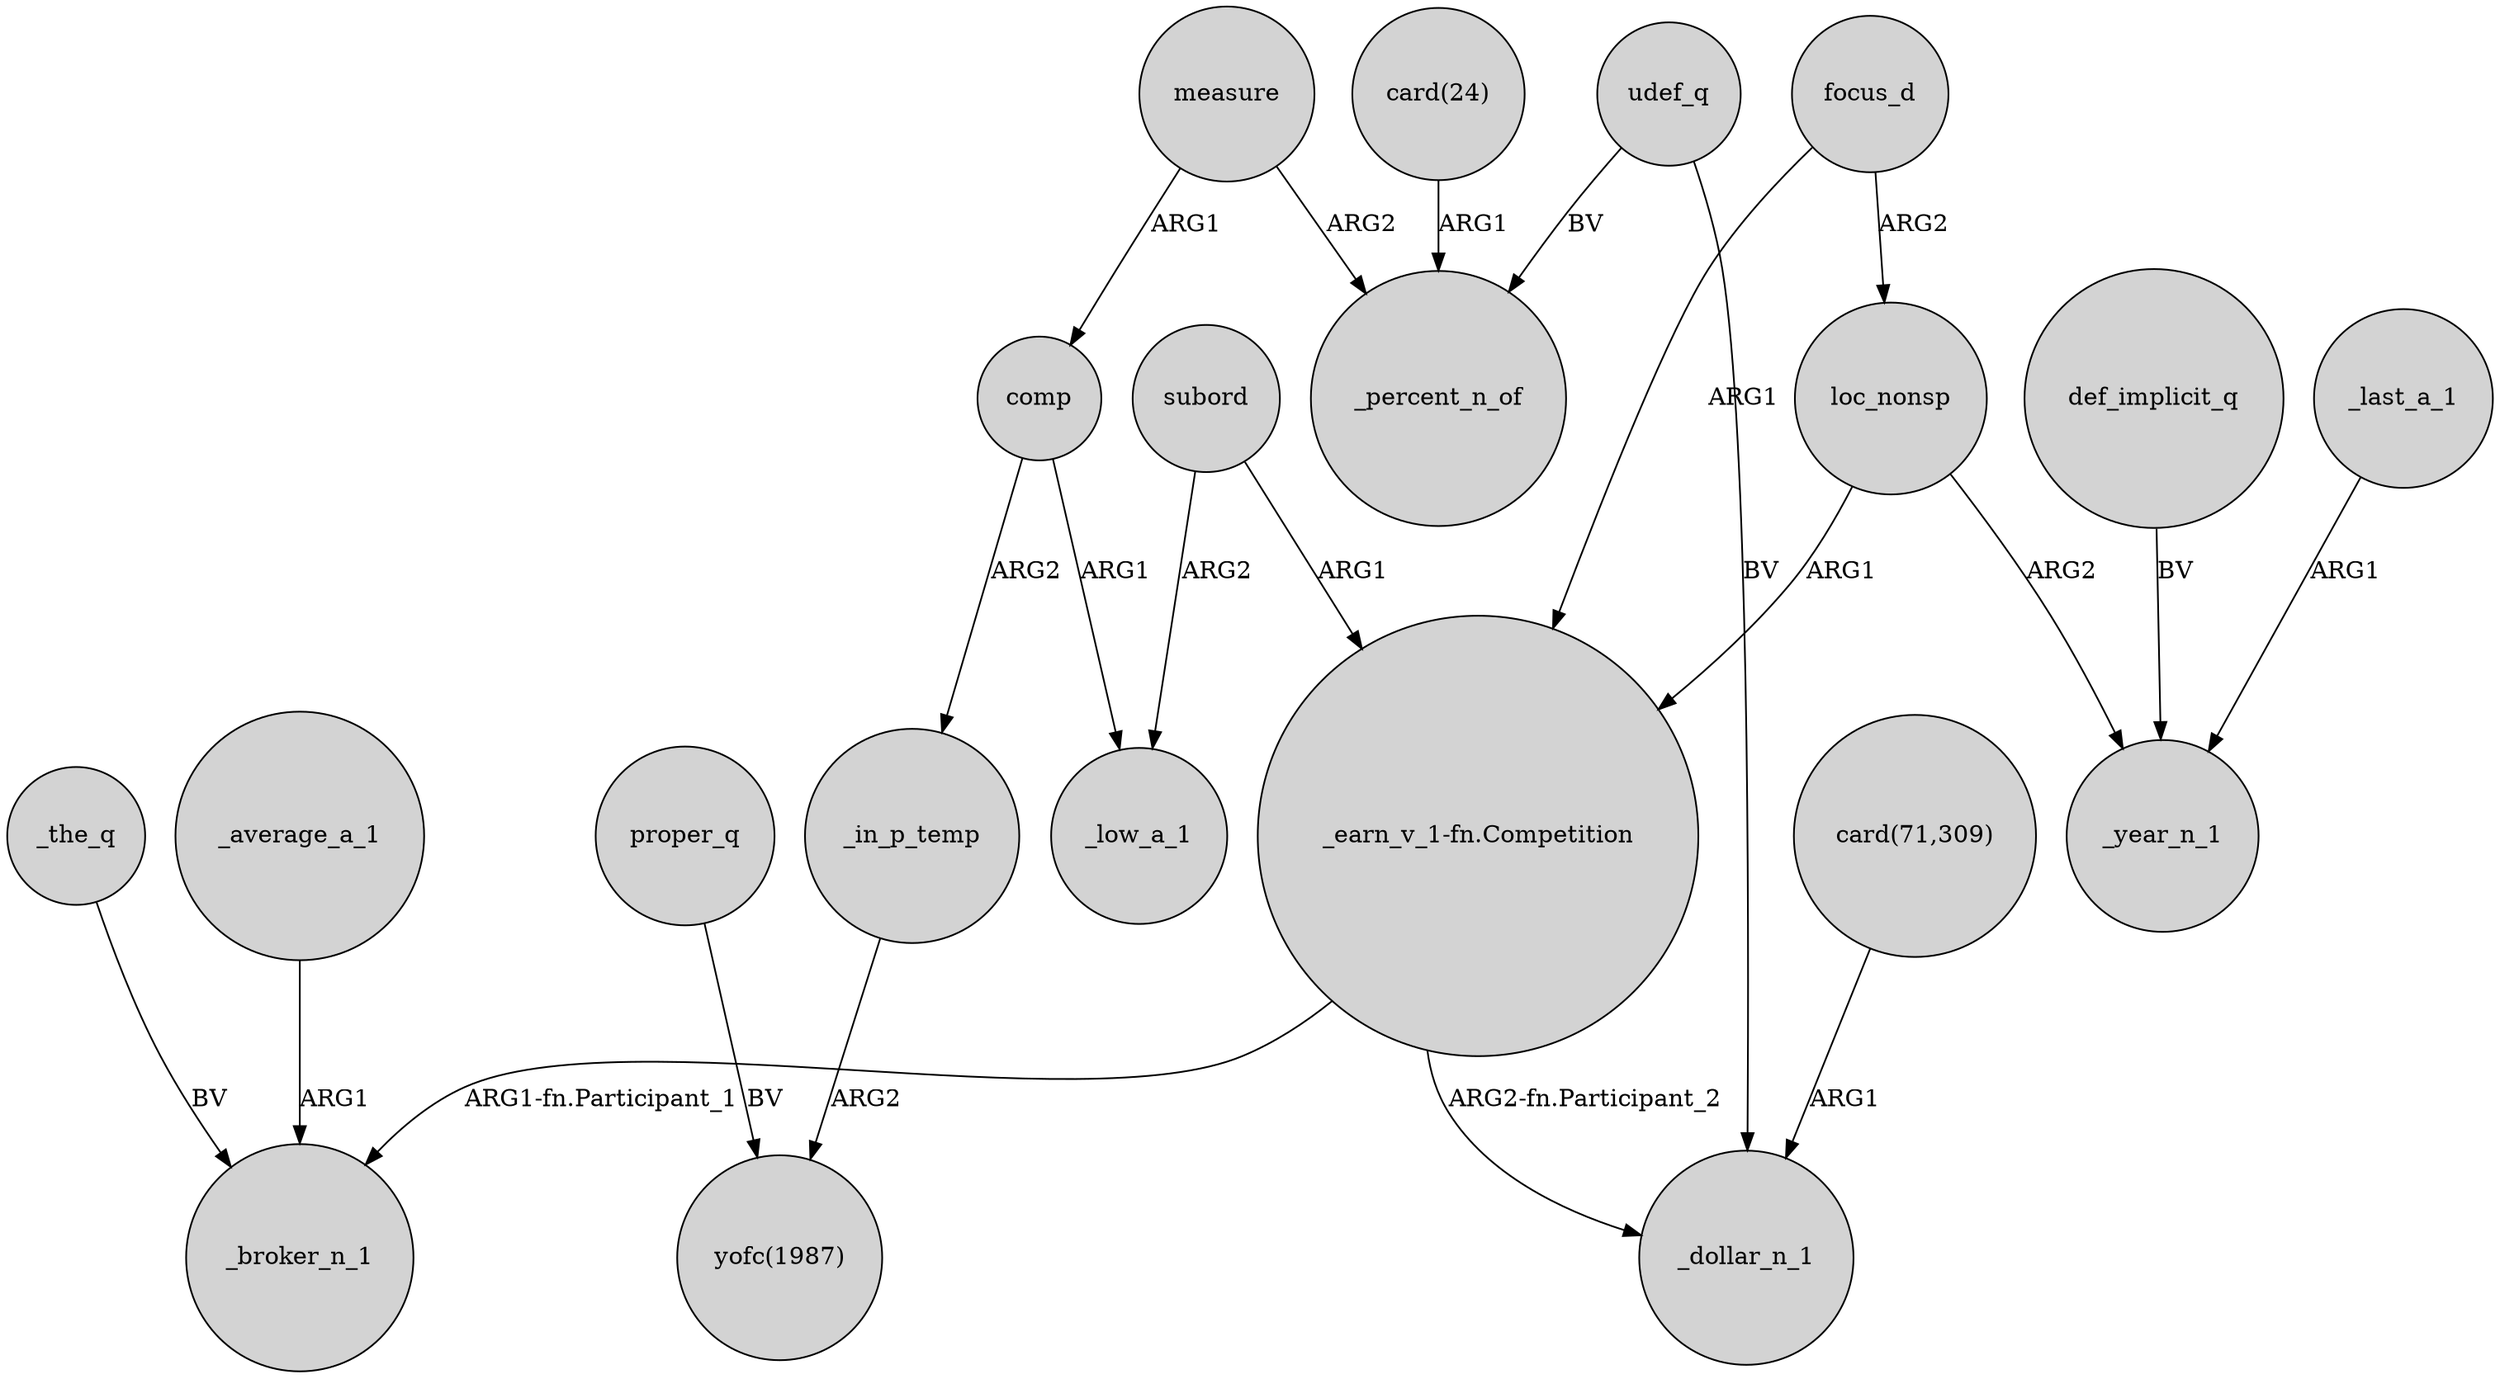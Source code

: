 digraph {
	node [shape=circle style=filled]
	_average_a_1 -> _broker_n_1 [label=ARG1]
	comp -> _low_a_1 [label=ARG1]
	measure -> _percent_n_of [label=ARG2]
	_in_p_temp -> "yofc(1987)" [label=ARG2]
	def_implicit_q -> _year_n_1 [label=BV]
	"_earn_v_1-fn.Competition" -> _dollar_n_1 [label="ARG2-fn.Participant_2"]
	subord -> "_earn_v_1-fn.Competition" [label=ARG1]
	focus_d -> loc_nonsp [label=ARG2]
	loc_nonsp -> _year_n_1 [label=ARG2]
	loc_nonsp -> "_earn_v_1-fn.Competition" [label=ARG1]
	"_earn_v_1-fn.Competition" -> _broker_n_1 [label="ARG1-fn.Participant_1"]
	udef_q -> _percent_n_of [label=BV]
	proper_q -> "yofc(1987)" [label=BV]
	comp -> _in_p_temp [label=ARG2]
	_last_a_1 -> _year_n_1 [label=ARG1]
	udef_q -> _dollar_n_1 [label=BV]
	focus_d -> "_earn_v_1-fn.Competition" [label=ARG1]
	measure -> comp [label=ARG1]
	subord -> _low_a_1 [label=ARG2]
	"card(71,309)" -> _dollar_n_1 [label=ARG1]
	"card(24)" -> _percent_n_of [label=ARG1]
	_the_q -> _broker_n_1 [label=BV]
}
